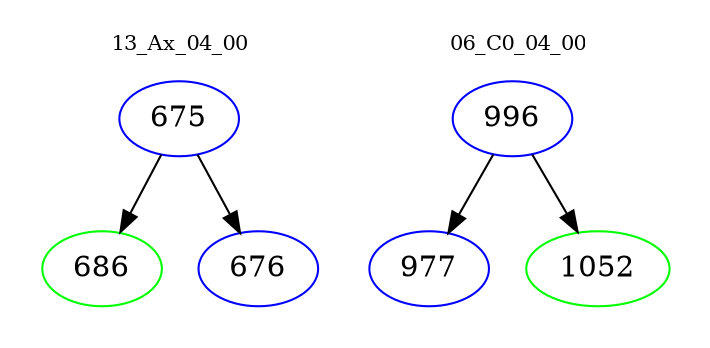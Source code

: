 digraph{
subgraph cluster_0 {
color = white
label = "13_Ax_04_00";
fontsize=10;
T0_675 [label="675", color="blue"]
T0_675 -> T0_686 [color="black"]
T0_686 [label="686", color="green"]
T0_675 -> T0_676 [color="black"]
T0_676 [label="676", color="blue"]
}
subgraph cluster_1 {
color = white
label = "06_C0_04_00";
fontsize=10;
T1_996 [label="996", color="blue"]
T1_996 -> T1_977 [color="black"]
T1_977 [label="977", color="blue"]
T1_996 -> T1_1052 [color="black"]
T1_1052 [label="1052", color="green"]
}
}
